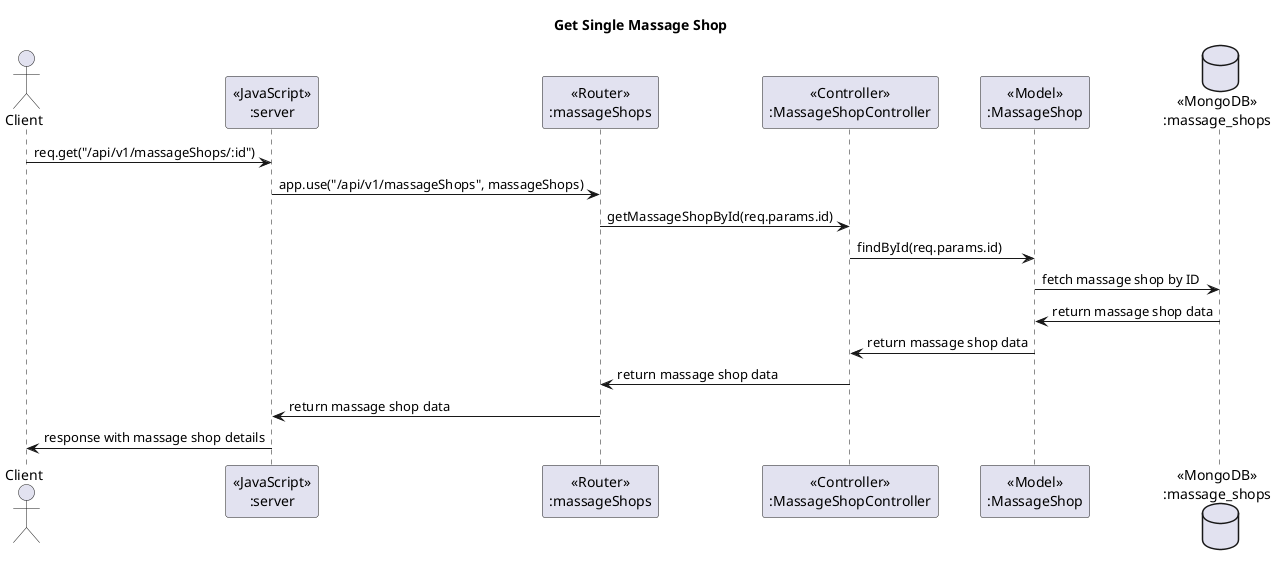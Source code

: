 @startuml
title Get Single Massage Shop

actor Client
participant "«JavaScript»\n:server" as Server
participant "«Router»\n:massageShops" as Router
participant "«Controller»\n:MassageShopController" as Controller
participant "«Model»\n:MassageShop" as Model
database "«MongoDB»\n:massage_shops" as Database

Client -> Server: req.get("/api/v1/massageShops/:id")
Server -> Router: app.use("/api/v1/massageShops", massageShops)
Router -> Controller: getMassageShopById(req.params.id)
Controller -> Model: findById(req.params.id)
Model -> Database: fetch massage shop by ID
Database -> Model: return massage shop data
Model -> Controller: return massage shop data
Controller -> Router: return massage shop data
Router -> Server: return massage shop data
Server -> Client: response with massage shop details

@enduml
